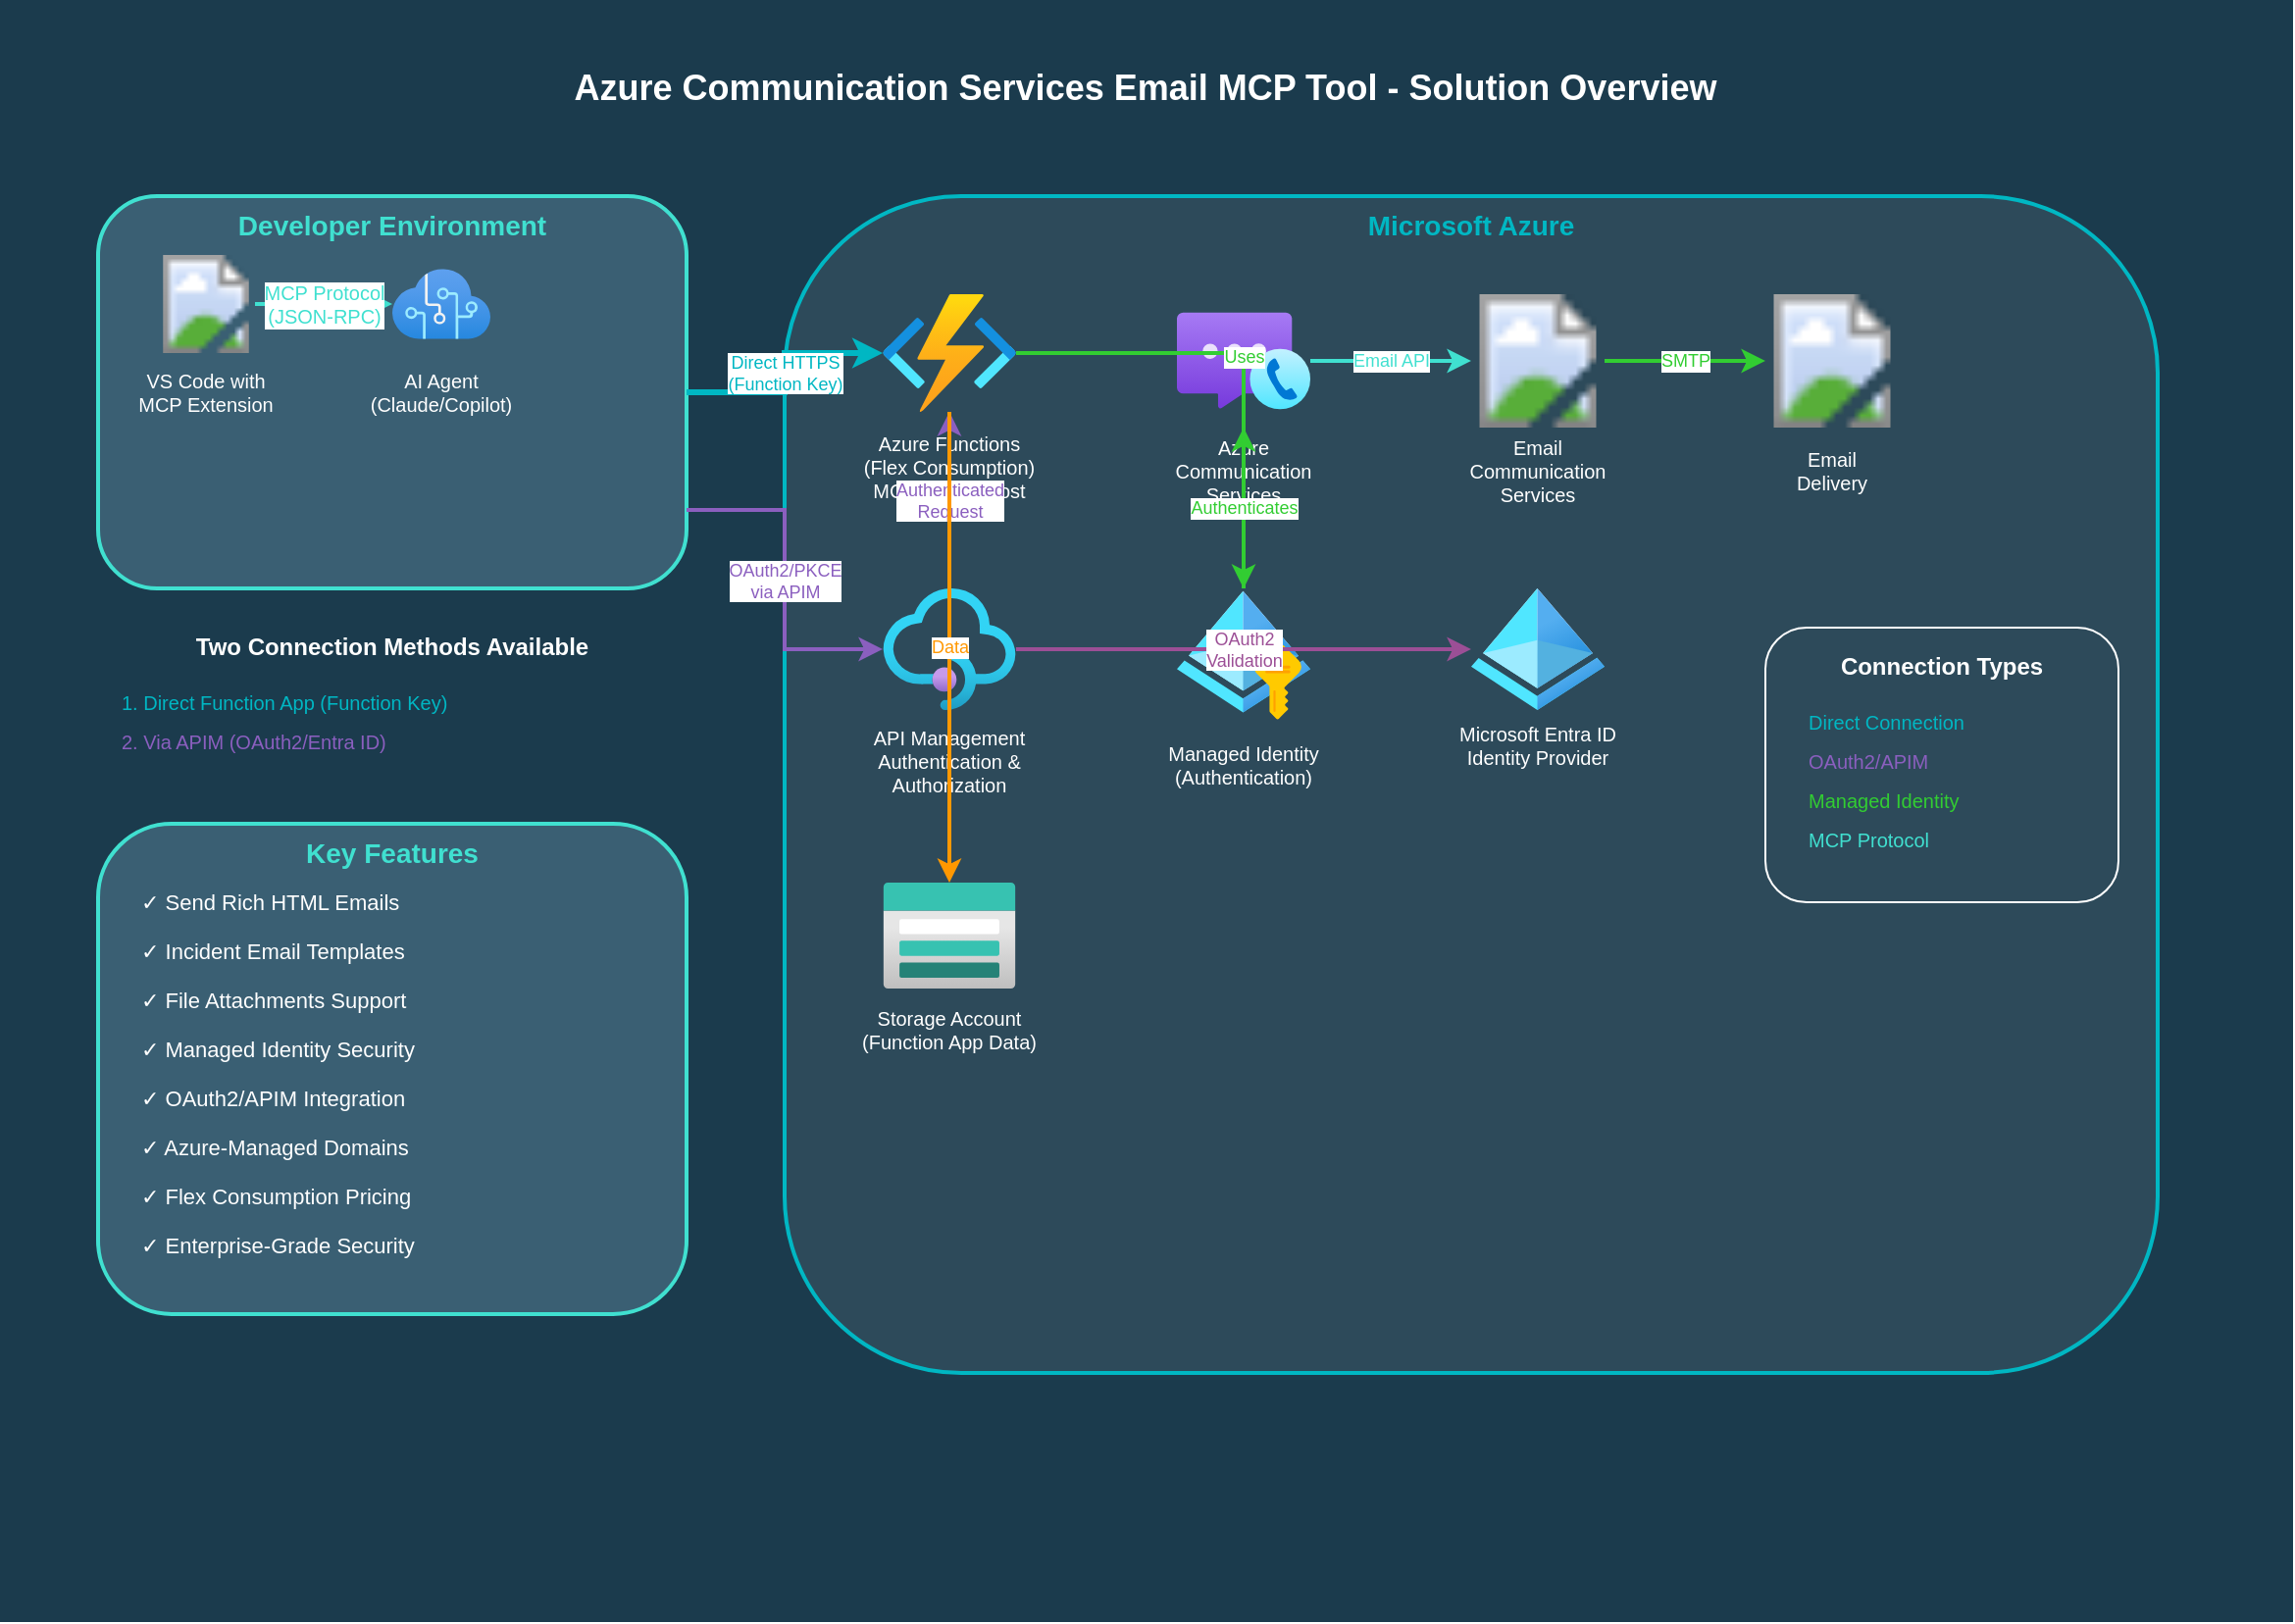 <?xml version="1.0" encoding="UTF-8"?>
<mxfile version="24.0.0">
  <diagram name="Solution Overview" id="solution-overview">
    <mxGraphModel dx="1422" dy="800" grid="1" gridSize="10" guides="1" tooltips="1" connect="1" arrows="1" fold="1" page="1" pageScale="1" pageWidth="1169" pageHeight="827" math="0" shadow="0">
      <root>
        <mxCell id="0" />
        <mxCell id="1" parent="0" />
        
        <!-- Background -->
        <mxCell id="background" value="" style="rounded=0;whiteSpace=wrap;html=1;fillColor=#1B3B4D;strokeColor=none;" vertex="1" parent="1">
          <mxGeometry x="0" y="0" width="1169" height="827" as="geometry" />
        </mxCell>
        
        <!-- Title -->
        <mxCell id="title" value="Azure Communication Services Email MCP Tool - Solution Overview" style="text;html=1;strokeColor=none;fillColor=none;align=center;verticalAlign=middle;whiteSpace=wrap;rounded=0;fontStyle=1;fontSize=18;fontColor=#FFFFFF;" vertex="1" parent="1">
          <mxGeometry x="284" y="30" width="600" height="30" as="geometry" />
        </mxCell>
        
        <!-- Developer/Client Side -->
        <mxCell id="client-section" value="Developer Environment" style="rounded=1;whiteSpace=wrap;html=1;fillColor=#3A5F73;strokeColor=#40E0D0;strokeWidth=2;fontStyle=1;fontSize=14;fontColor=#40E0D0;verticalAlign=top;" vertex="1" parent="1">
          <mxGeometry x="50" y="100" width="300" height="200" as="geometry" />
        </mxCell>
        
        <!-- VS Code with MCP -->
        <mxCell id="vscode" value="" style="image;aspect=fixed;perimeter=ellipsePerimeter;html=1;align=center;shadow=0;dashed=0;spacingTop=3;image=img/lib/azure2/other/Visual_Studio_Code.svg;fontSize=12;" vertex="1" parent="1">
          <mxGeometry x="80" y="130" width="50" height="50" as="geometry" />
        </mxCell>
        
        <mxCell id="vscode-label" value="VS Code with&#xa;MCP Extension" style="text;html=1;strokeColor=none;fillColor=none;align=center;verticalAlign=middle;whiteSpace=wrap;rounded=0;fontSize=10;fontColor=#FFFFFF;" vertex="1" parent="1">
          <mxGeometry x="60" y="185" width="90" height="30" as="geometry" />
        </mxCell>
        
        <!-- Claude/Copilot -->
        <mxCell id="ai-agent" value="" style="image;aspect=fixed;perimeter=ellipsePerimeter;html=1;align=center;shadow=0;dashed=0;spacingTop=3;image=img/lib/azure2/ai_machine_learning/Cognitive_Services.svg;fontSize=12;" vertex="1" parent="1">
          <mxGeometry x="200" y="130" width="50" height="50" as="geometry" />
        </mxCell>
        
        <mxCell id="ai-label" value="AI Agent&#xa;(Claude/Copilot)" style="text;html=1;strokeColor=none;fillColor=none;align=center;verticalAlign=middle;whiteSpace=wrap;rounded=0;fontSize=10;fontColor=#FFFFFF;" vertex="1" parent="1">
          <mxGeometry x="180" y="185" width="90" height="30" as="geometry" />
        </mxCell>
        
        <!-- MCP Connection -->
        <mxCell id="mcp-connection" value="MCP Protocol&#xa;(JSON-RPC)" style="edgeStyle=orthogonalEdgeStyle;rounded=0;orthogonalLoop=1;jettySize=auto;html=1;strokeColor=#40E0D0;strokeWidth=2;fontSize=10;fontColor=#40E0D0;" edge="1" parent="1" source="vscode" target="ai-agent">
          <mxGeometry relative="1" as="geometry" />
        </mxCell>
        
        <!-- Azure Cloud Section -->
        <mxCell id="azure-section" value="Microsoft Azure" style="rounded=1;whiteSpace=wrap;html=1;fillColor=#2D4A5A;strokeColor=#00B7C3;strokeWidth=2;fontStyle=1;fontSize=14;fontColor=#00B7C3;verticalAlign=top;" vertex="1" parent="1">
          <mxGeometry x="400" y="100" width="700" height="600" as="geometry" />
        </mxCell>
        
        <!-- Connection Options Section -->
        <mxCell id="connection-note" value="Two Connection Methods Available" style="text;html=1;strokeColor=none;fillColor=none;align=center;verticalAlign=middle;whiteSpace=wrap;rounded=0;fontStyle=1;fontSize=12;fontColor=#FFFFFF;" vertex="1" parent="1">
          <mxGeometry x="50" y="320" width="300" height="20" as="geometry" />
        </mxCell>
        
        <mxCell id="direct-method" value="1. Direct Function App (Function Key)" style="text;html=1;strokeColor=none;fillColor=none;align=left;verticalAlign=middle;whiteSpace=wrap;rounded=0;fontSize=10;fontColor=#00B7C3;" vertex="1" parent="1">
          <mxGeometry x="60" y="350" width="280" height="15" as="geometry" />
        </mxCell>
        
        <mxCell id="apim-method" value="2. Via APIM (OAuth2/Entra ID)" style="text;html=1;strokeColor=none;fillColor=none;align=left;verticalAlign=middle;whiteSpace=wrap;rounded=0;fontSize=10;fontColor=#8B5FBF;" vertex="1" parent="1">
          <mxGeometry x="60" y="370" width="280" height="15" as="geometry" />
        </mxCell>
        
        <!-- Azure Functions -->
        <mxCell id="functions" value="" style="image;aspect=fixed;perimeter=ellipsePerimeter;html=1;align=center;shadow=0;dashed=0;spacingTop=3;image=img/lib/azure2/compute/Function_Apps.svg;fontSize=12;" vertex="1" parent="1">
          <mxGeometry x="450" y="150" width="68" height="60" as="geometry" />
        </mxCell>
        
        <mxCell id="functions-label" value="Azure Functions&#xa;(Flex Consumption)&#xa;MCP Server Host" style="text;html=1;strokeColor=none;fillColor=none;align=center;verticalAlign=middle;whiteSpace=wrap;rounded=0;fontSize=10;fontColor=#FFFFFF;" vertex="1" parent="1">
          <mxGeometry x="430" y="215" width="108" height="45" as="geometry" />
        </mxCell>
        
        <!-- API Management -->
        <mxCell id="apim" value="" style="image;aspect=fixed;perimeter=ellipsePerimeter;html=1;align=center;shadow=0;dashed=0;spacingTop=3;image=img/lib/azure2/app_services/API_Management_Services.svg;fontSize=12;" vertex="1" parent="1">
          <mxGeometry x="450" y="300" width="68" height="62" as="geometry" />
        </mxCell>
        
        <mxCell id="apim-label" value="API Management&#xa;Authentication &amp;&#xa;Authorization" style="text;html=1;strokeColor=none;fillColor=none;align=center;verticalAlign=middle;whiteSpace=wrap;rounded=0;fontSize=10;fontColor=#FFFFFF;" vertex="1" parent="1">
          <mxGeometry x="430" y="365" width="108" height="45" as="geometry" />
        </mxCell>
        
        <!-- Communication Services -->
        <mxCell id="acs" value="" style="image;aspect=fixed;perimeter=ellipsePerimeter;html=1;align=center;shadow=0;dashed=0;spacingTop=3;image=img/lib/azure2/other/Azure_Communication_Services.svg;fontSize=12;" vertex="1" parent="1">
          <mxGeometry x="600" y="150" width="68" height="68" as="geometry" />
        </mxCell>
        
        <mxCell id="acs-label" value="Azure Communication&#xa;Services" style="text;html=1;strokeColor=none;fillColor=none;align=center;verticalAlign=middle;whiteSpace=wrap;rounded=0;fontSize=10;fontColor=#FFFFFF;" vertex="1" parent="1">
          <mxGeometry x="590" y="225" width="88" height="30" as="geometry" />
        </mxCell>
        
        <!-- Email Services -->
        <mxCell id="email-service" value="" style="image;aspect=fixed;perimeter=ellipsePerimeter;html=1;align=center;shadow=0;dashed=0;spacingTop=3;image=img/lib/azure2/other/Email_Communication_Services.svg;fontSize=12;" vertex="1" parent="1">
          <mxGeometry x="750" y="150" width="68" height="68" as="geometry" />
        </mxCell>
        
        <mxCell id="email-label" value="Email Communication&#xa;Services" style="text;html=1;strokeColor=none;fillColor=none;align=center;verticalAlign=middle;whiteSpace=wrap;rounded=0;fontSize=10;fontColor=#FFFFFF;" vertex="1" parent="1">
          <mxGeometry x="740" y="225" width="88" height="30" as="geometry" />
        </mxCell>
        
        <!-- Managed Identity -->
        <mxCell id="managed-identity" value="" style="image;aspect=fixed;perimeter=ellipsePerimeter;html=1;align=center;shadow=0;dashed=0;spacingTop=3;image=img/lib/azure2/identity/Managed_Identities.svg;fontSize=12;" vertex="1" parent="1">
          <mxGeometry x="600" y="300" width="68" height="68" as="geometry" />
        </mxCell>
        
        <mxCell id="identity-label" value="Managed Identity&#xa;(Authentication)" style="text;html=1;strokeColor=none;fillColor=none;align=center;verticalAlign=middle;whiteSpace=wrap;rounded=0;fontSize=10;fontColor=#FFFFFF;" vertex="1" parent="1">
          <mxGeometry x="590" y="375" width="88" height="30" as="geometry" />
        </mxCell>
        
        <!-- Storage Account -->
        <mxCell id="storage" value="" style="image;aspect=fixed;perimeter=ellipsePerimeter;html=1;align=center;shadow=0;dashed=0;spacingTop=3;image=img/lib/azure2/storage/Storage_Accounts.svg;fontSize=12;" vertex="1" parent="1">
          <mxGeometry x="450" y="450" width="68" height="54" as="geometry" />
        </mxCell>
        
        <mxCell id="storage-label" value="Storage Account&#xa;(Function App Data)" style="text;html=1;strokeColor=none;fillColor=none;align=center;verticalAlign=middle;whiteSpace=wrap;rounded=0;fontSize=10;fontColor=#FFFFFF;" vertex="1" parent="1">
          <mxGeometry x="430" y="510" width="108" height="30" as="geometry" />
        </mxCell>
        
        <!-- Entra ID -->
        <mxCell id="entra-id" value="" style="image;aspect=fixed;perimeter=ellipsePerimeter;html=1;align=center;shadow=0;dashed=0;spacingTop=3;image=img/lib/azure2/identity/Azure_Active_Directory.svg;fontSize=12;" vertex="1" parent="1">
          <mxGeometry x="750" y="300" width="68" height="62" as="geometry" />
        </mxCell>
        
        <mxCell id="entra-label" value="Microsoft Entra ID&#xa;Identity Provider" style="text;html=1;strokeColor=none;fillColor=none;align=center;verticalAlign=middle;whiteSpace=wrap;rounded=0;fontSize=10;fontColor=#FFFFFF;" vertex="1" parent="1">
          <mxGeometry x="740" y="365" width="88" height="30" as="geometry" />
        </mxCell>
        
        <!-- Email Output -->
        <mxCell id="email-output" value="" style="image;aspect=fixed;perimeter=ellipsePerimeter;html=1;align=center;shadow=0;dashed=0;spacingTop=3;image=img/lib/azure2/other/Email.svg;fontSize=12;" vertex="1" parent="1">
          <mxGeometry x="900" y="150" width="68" height="68" as="geometry" />
        </mxCell>
        
        <mxCell id="email-output-label" value="Email&#xa;Delivery" style="text;html=1;strokeColor=none;fillColor=none;align=center;verticalAlign=middle;whiteSpace=wrap;rounded=0;fontSize=10;fontColor=#FFFFFF;" vertex="1" parent="1">
          <mxGeometry x="900" y="225" width="68" height="30" as="geometry" />
        </mxCell>
        
        <!-- Connection Lines -->
        <!-- Direct Connection (Blue) -->
        <mxCell id="direct-to-function" value="Direct HTTPS&#xa;(Function Key)" style="edgeStyle=orthogonalEdgeStyle;rounded=0;orthogonalLoop=1;jettySize=auto;html=1;strokeColor=#00B7C3;strokeWidth=3;fontSize=9;fontColor=#00B7C3;entryX=0;entryY=0.5;entryDx=0;entryDy=0;" edge="1" parent="1" source="client-section" target="functions">
          <mxGeometry relative="1" as="geometry">
            <mxPoint x="350" y="180" as="sourcePoint" />
          </mxGeometry>
        </mxCell>
        
        <!-- APIM Connection (Purple) -->
        <mxCell id="apim-to-client" value="OAuth2/PKCE&#xa;via APIM" style="edgeStyle=orthogonalEdgeStyle;rounded=0;orthogonalLoop=1;jettySize=auto;html=1;strokeColor=#8B5FBF;strokeWidth=2;fontSize=9;fontColor=#8B5FBF;entryX=0;entryY=0.5;entryDx=0;entryDy=0;exitX=1;exitY=0.8;exitDx=0;exitDy=0;" edge="1" parent="1" source="client-section" target="apim">
          <mxGeometry relative="1" as="geometry">
            <mxPoint x="350" y="280" as="sourcePoint" />
          </mxGeometry>
        </mxCell>
        
        <!-- APIM to Function -->
        <mxCell id="apim-to-function" value="Authenticated&#xa;Request" style="edgeStyle=orthogonalEdgeStyle;rounded=0;orthogonalLoop=1;jettySize=auto;html=1;strokeColor=#8B5FBF;strokeWidth=2;fontSize=9;fontColor=#8B5FBF;" edge="1" parent="1" source="apim" target="functions">
          <mxGeometry relative="1" as="geometry" />
        </mxCell>
        
        <!-- APIM to Entra ID -->
        <mxCell id="apim-to-entra" value="OAuth2&#xa;Validation" style="edgeStyle=orthogonalEdgeStyle;rounded=0;orthogonalLoop=1;jettySize=auto;html=1;strokeColor=#9C4F96;strokeWidth=2;fontSize=9;fontColor=#9C4F96;" edge="1" parent="1" source="apim" target="entra-id">
          <mxGeometry relative="1" as="geometry" />
        </mxCell>
        
        <!-- Function to Identity -->
        <mxCell id="function-to-identity" value="Uses" style="edgeStyle=orthogonalEdgeStyle;rounded=0;orthogonalLoop=1;jettySize=auto;html=1;strokeColor=#32CD32;strokeWidth=2;fontSize=9;fontColor=#32CD32;" edge="1" parent="1" source="functions" target="managed-identity">
          <mxGeometry relative="1" as="geometry" />
        </mxCell>
        
        <!-- Function to Storage -->
        <mxCell id="function-to-storage" value="Data" style="edgeStyle=orthogonalEdgeStyle;rounded=0;orthogonalLoop=1;jettySize=auto;html=1;strokeColor=#FF9800;strokeWidth=2;fontSize=9;fontColor=#FF9800;" edge="1" parent="1" source="functions" target="storage">
          <mxGeometry relative="1" as="geometry" />
        </mxCell>
        
        <!-- Identity to ACS -->
        <mxCell id="identity-to-acs" value="Authenticates" style="edgeStyle=orthogonalEdgeStyle;rounded=0;orthogonalLoop=1;jettySize=auto;html=1;strokeColor=#32CD32;strokeWidth=2;fontSize=9;fontColor=#32CD32;" edge="1" parent="1" source="managed-identity" target="acs">
          <mxGeometry relative="1" as="geometry" />
        </mxCell>
        
        <!-- ACS to Email Services -->
        <mxCell id="acs-to-email" value="Email API" style="edgeStyle=orthogonalEdgeStyle;rounded=0;orthogonalLoop=1;jettySize=auto;html=1;strokeColor=#40E0D0;strokeWidth=2;fontSize=9;fontColor=#40E0D0;" edge="1" parent="1" source="acs" target="email-service">
          <mxGeometry relative="1" as="geometry" />
        </mxCell>
        
        <!-- Email Service to Output -->
        <mxCell id="email-to-output" value="SMTP" style="edgeStyle=orthogonalEdgeStyle;rounded=0;orthogonalLoop=1;jettySize=auto;html=1;strokeColor=#32CD32;strokeWidth=2;fontSize=9;fontColor=#32CD32;" edge="1" parent="1" source="email-service" target="email-output">
          <mxGeometry relative="1" as="geometry" />
        </mxCell>
        
        <!-- Features Section -->
        <mxCell id="features-section" value="Key Features" style="rounded=1;whiteSpace=wrap;html=1;fillColor=#3A5F73;strokeColor=#40E0D0;strokeWidth=2;fontStyle=1;fontSize=14;fontColor=#40E0D0;verticalAlign=top;" vertex="1" parent="1">
          <mxGeometry x="50" y="420" width="300" height="250" as="geometry" />
        </mxCell>
        
        <mxCell id="feature1" value="✓ Send Rich HTML Emails" style="text;html=1;strokeColor=none;fillColor=none;align=left;verticalAlign=middle;whiteSpace=wrap;rounded=0;fontSize=11;fontColor=#FFFFFF;" vertex="1" parent="1">
          <mxGeometry x="70" y="450" width="200" height="20" as="geometry" />
        </mxCell>
        
        <mxCell id="feature2" value="✓ Incident Email Templates" style="text;html=1;strokeColor=none;fillColor=none;align=left;verticalAlign=middle;whiteSpace=wrap;rounded=0;fontSize=11;fontColor=#FFFFFF;" vertex="1" parent="1">
          <mxGeometry x="70" y="475" width="200" height="20" as="geometry" />
        </mxCell>
        
        <mxCell id="feature3" value="✓ File Attachments Support" style="text;html=1;strokeColor=none;fillColor=none;align=left;verticalAlign=middle;whiteSpace=wrap;rounded=0;fontSize=11;fontColor=#FFFFFF;" vertex="1" parent="1">
          <mxGeometry x="70" y="500" width="200" height="20" as="geometry" />
        </mxCell>
        
        <mxCell id="feature4" value="✓ Managed Identity Security" style="text;html=1;strokeColor=none;fillColor=none;align=left;verticalAlign=middle;whiteSpace=wrap;rounded=0;fontSize=11;fontColor=#FFFFFF;" vertex="1" parent="1">
          <mxGeometry x="70" y="525" width="200" height="20" as="geometry" />
        </mxCell>
        
        <mxCell id="feature5" value="✓ OAuth2/APIM Integration" style="text;html=1;strokeColor=none;fillColor=none;align=left;verticalAlign=middle;whiteSpace=wrap;rounded=0;fontSize=11;fontColor=#FFFFFF;" vertex="1" parent="1">
          <mxGeometry x="70" y="550" width="200" height="20" as="geometry" />
        </mxCell>
        
        <mxCell id="feature6" value="✓ Azure-Managed Domains" style="text;html=1;strokeColor=none;fillColor=none;align=left;verticalAlign=middle;whiteSpace=wrap;rounded=0;fontSize=11;fontColor=#FFFFFF;" vertex="1" parent="1">
          <mxGeometry x="70" y="575" width="200" height="20" as="geometry" />
        </mxCell>
        
        <mxCell id="feature7" value="✓ Flex Consumption Pricing" style="text;html=1;strokeColor=none;fillColor=none;align=left;verticalAlign=middle;whiteSpace=wrap;rounded=0;fontSize=11;fontColor=#FFFFFF;" vertex="1" parent="1">
          <mxGeometry x="70" y="600" width="200" height="20" as="geometry" />
        </mxCell>
        
        <mxCell id="feature8" value="✓ Enterprise-Grade Security" style="text;html=1;strokeColor=none;fillColor=none;align=left;verticalAlign=middle;whiteSpace=wrap;rounded=0;fontSize=11;fontColor=#FFFFFF;" vertex="1" parent="1">
          <mxGeometry x="70" y="625" width="200" height="20" as="geometry" />
        </mxCell>
        
        <!-- Legend -->
        <mxCell id="legend-bg" value="" style="rounded=1;whiteSpace=wrap;html=1;fillColor=#2D4A5A;strokeColor=#FFFFFF;strokeWidth=1;" vertex="1" parent="1">
          <mxGeometry x="900" y="320" width="180" height="140" as="geometry" />
        </mxCell>
        
        <mxCell id="legend-title" value="Connection Types" style="text;html=1;strokeColor=none;fillColor=none;align=center;verticalAlign=middle;whiteSpace=wrap;rounded=0;fontStyle=1;fontSize=12;fontColor=#FFFFFF;" vertex="1" parent="1">
          <mxGeometry x="920" y="330" width="140" height="20" as="geometry" />
        </mxCell>
        
        <mxCell id="legend-direct" value="Direct Connection" style="text;html=1;strokeColor=none;fillColor=none;align=left;verticalAlign=middle;whiteSpace=wrap;rounded=0;fontSize=10;fontColor=#00B7C3;" vertex="1" parent="1">
          <mxGeometry x="920" y="360" width="120" height="15" as="geometry" />
        </mxCell>
        
        <mxCell id="legend-oauth" value="OAuth2/APIM" style="text;html=1;strokeColor=none;fillColor=none;align=left;verticalAlign=middle;whiteSpace=wrap;rounded=0;fontSize=10;fontColor=#8B5FBF;" vertex="1" parent="1">
          <mxGeometry x="920" y="380" width="120" height="15" as="geometry" />
        </mxCell>
        
        <mxCell id="legend-managed" value="Managed Identity" style="text;html=1;strokeColor=none;fillColor=none;align=left;verticalAlign=middle;whiteSpace=wrap;rounded=0;fontSize=10;fontColor=#32CD32;" vertex="1" parent="1">
          <mxGeometry x="920" y="400" width="120" height="15" as="geometry" />
        </mxCell>
        
        <mxCell id="legend-mcp" value="MCP Protocol" style="text;html=1;strokeColor=none;fillColor=none;align=left;verticalAlign=middle;whiteSpace=wrap;rounded=0;fontSize=10;fontColor=#40E0D0;" vertex="1" parent="1">
          <mxGeometry x="920" y="420" width="120" height="15" as="geometry" />
        </mxCell>
        
      </root>
    </mxGraphModel>
  </diagram>
</mxfile>
